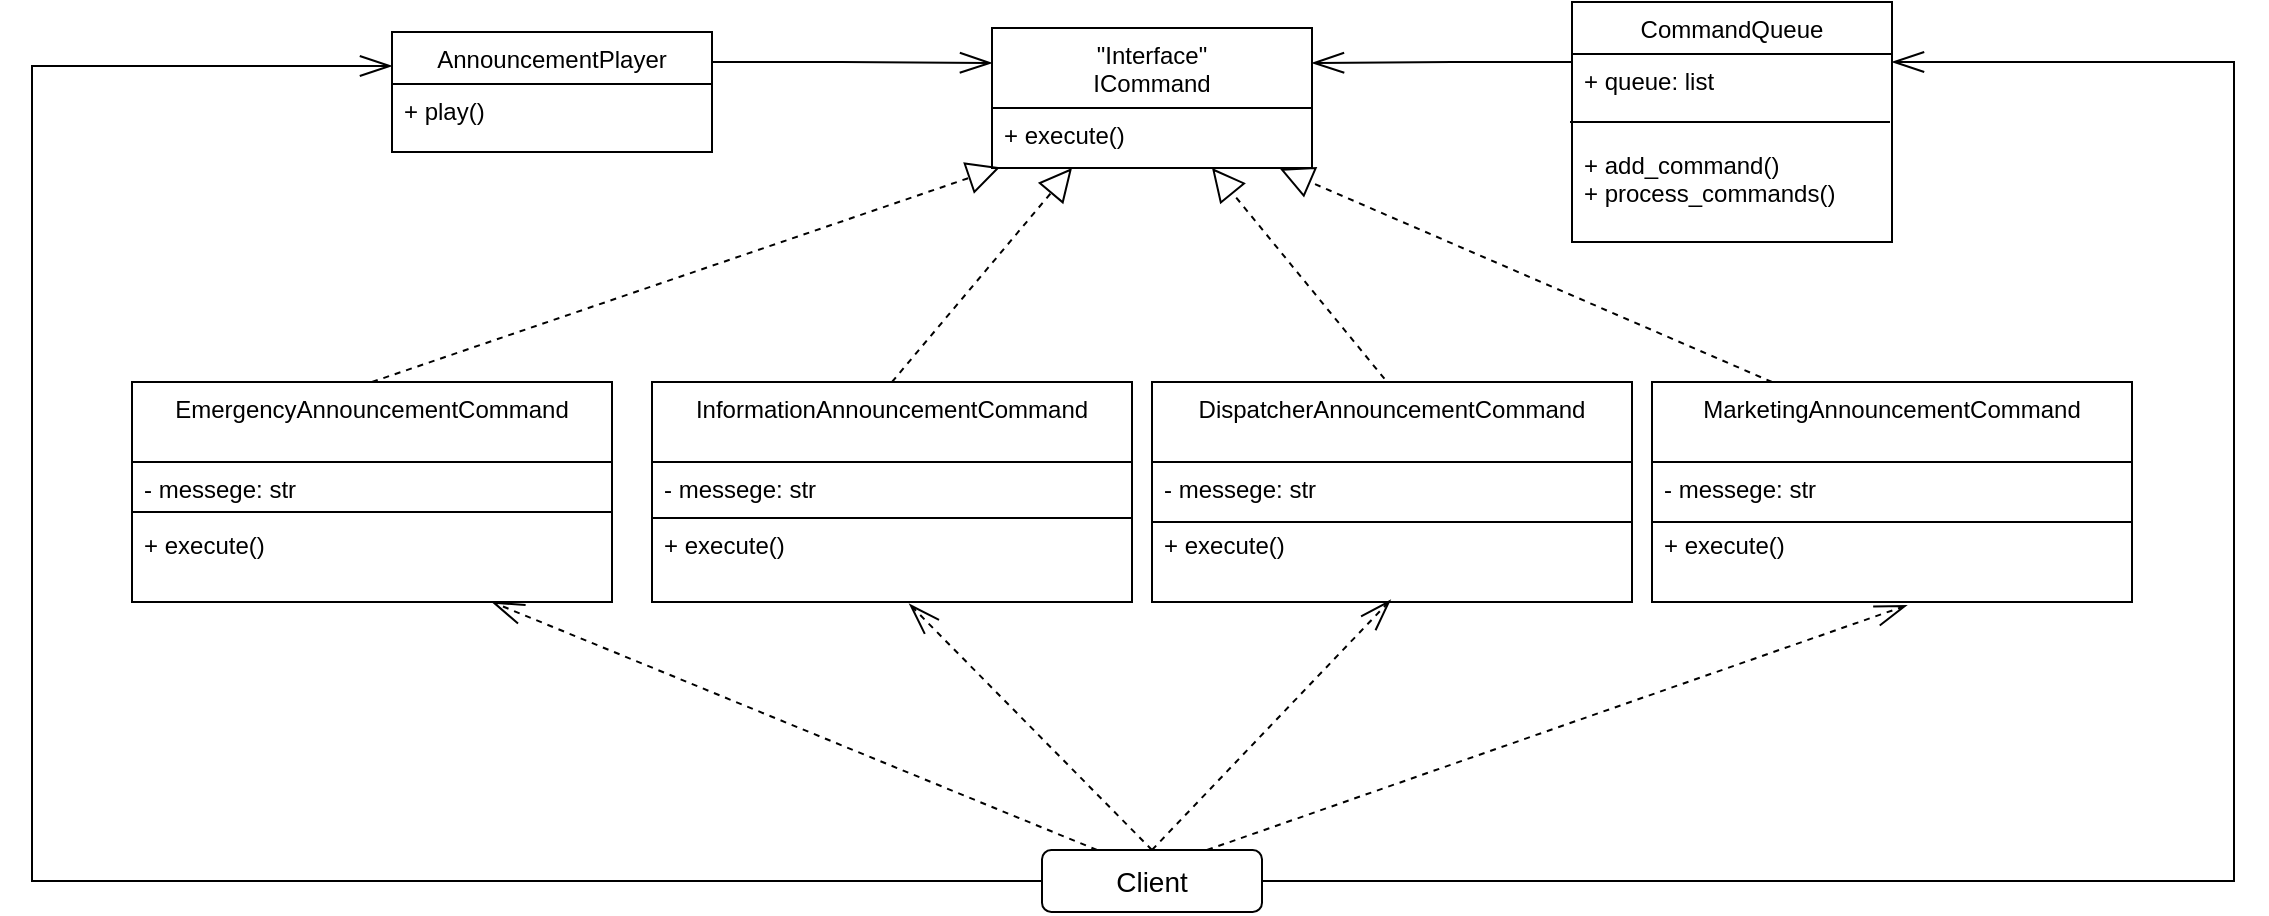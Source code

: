 <mxfile version="22.1.2" type="device">
  <diagram id="C5RBs43oDa-KdzZeNtuy" name="Page-1">
    <mxGraphModel dx="993" dy="640" grid="1" gridSize="10" guides="1" tooltips="1" connect="1" arrows="1" fold="1" page="1" pageScale="1" pageWidth="827" pageHeight="1169" math="0" shadow="0">
      <root>
        <mxCell id="WIyWlLk6GJQsqaUBKTNV-0" />
        <mxCell id="WIyWlLk6GJQsqaUBKTNV-1" parent="WIyWlLk6GJQsqaUBKTNV-0" />
        <mxCell id="_diJCjssBpCCi8u7aCQL-16" value="" style="endArrow=block;html=1;rounded=0;endFill=0;dashed=1;exitX=0.5;exitY=0;exitDx=0;exitDy=0;startSize=14;endSize=14;" edge="1" parent="WIyWlLk6GJQsqaUBKTNV-1">
          <mxGeometry width="50" height="50" relative="1" as="geometry">
            <mxPoint x="820.0" y="243" as="sourcePoint" />
            <mxPoint x="730" y="133" as="targetPoint" />
          </mxGeometry>
        </mxCell>
        <mxCell id="v6Yu-utYaVJWusc_bSwy-2" value="&lt;font style=&quot;font-size: 14px;&quot;&gt;Client&lt;/font&gt;" style="rounded=1;whiteSpace=wrap;html=1;" parent="WIyWlLk6GJQsqaUBKTNV-1" vertex="1">
          <mxGeometry x="645" y="474" width="110" height="31" as="geometry" />
        </mxCell>
        <mxCell id="v6Yu-utYaVJWusc_bSwy-4" value="AnnouncementPlayer" style="swimlane;fontStyle=0;align=center;verticalAlign=top;childLayout=stackLayout;horizontal=1;startSize=26;horizontalStack=0;resizeParent=1;resizeLast=0;collapsible=1;marginBottom=0;rounded=0;shadow=0;strokeWidth=1;" parent="WIyWlLk6GJQsqaUBKTNV-1" vertex="1">
          <mxGeometry x="320" y="65" width="160" height="60" as="geometry">
            <mxRectangle x="340" y="380" width="170" height="26" as="alternateBounds" />
          </mxGeometry>
        </mxCell>
        <mxCell id="v6Yu-utYaVJWusc_bSwy-5" value="+ play()" style="text;align=left;verticalAlign=top;spacingLeft=4;spacingRight=4;overflow=hidden;rotatable=0;points=[[0,0.5],[1,0.5]];portConstraint=eastwest;" parent="v6Yu-utYaVJWusc_bSwy-4" vertex="1">
          <mxGeometry y="26" width="160" height="24" as="geometry" />
        </mxCell>
        <mxCell id="_diJCjssBpCCi8u7aCQL-0" value="&quot;Interface&quot;&#xa;ICommand" style="swimlane;fontStyle=0;align=center;verticalAlign=top;childLayout=stackLayout;horizontal=1;startSize=40;horizontalStack=0;resizeParent=1;resizeLast=0;collapsible=1;marginBottom=0;rounded=0;shadow=0;strokeWidth=1;" vertex="1" parent="WIyWlLk6GJQsqaUBKTNV-1">
          <mxGeometry x="620" y="63" width="160" height="70" as="geometry">
            <mxRectangle x="340" y="380" width="170" height="26" as="alternateBounds" />
          </mxGeometry>
        </mxCell>
        <mxCell id="_diJCjssBpCCi8u7aCQL-1" value="+ execute()" style="text;align=left;verticalAlign=top;spacingLeft=4;spacingRight=4;overflow=hidden;rotatable=0;points=[[0,0.5],[1,0.5]];portConstraint=eastwest;" vertex="1" parent="_diJCjssBpCCi8u7aCQL-0">
          <mxGeometry y="40" width="160" height="30" as="geometry" />
        </mxCell>
        <mxCell id="_diJCjssBpCCi8u7aCQL-2" value="EmergencyAnnouncementCommand" style="swimlane;fontStyle=0;align=center;verticalAlign=top;childLayout=stackLayout;horizontal=1;startSize=40;horizontalStack=0;resizeParent=1;resizeLast=0;collapsible=1;marginBottom=0;rounded=0;shadow=0;strokeWidth=1;" vertex="1" parent="WIyWlLk6GJQsqaUBKTNV-1">
          <mxGeometry x="190" y="240" width="240" height="110" as="geometry">
            <mxRectangle x="340" y="380" width="170" height="26" as="alternateBounds" />
          </mxGeometry>
        </mxCell>
        <mxCell id="_diJCjssBpCCi8u7aCQL-10" value="" style="endArrow=none;html=1;rounded=0;exitX=0;exitY=0.5;exitDx=0;exitDy=0;entryX=1;entryY=0.5;entryDx=0;entryDy=0;" edge="1" parent="_diJCjssBpCCi8u7aCQL-2" source="_diJCjssBpCCi8u7aCQL-3" target="_diJCjssBpCCi8u7aCQL-3">
          <mxGeometry width="50" height="50" relative="1" as="geometry">
            <mxPoint x="330" y="10" as="sourcePoint" />
            <mxPoint x="380" y="-40" as="targetPoint" />
          </mxGeometry>
        </mxCell>
        <mxCell id="_diJCjssBpCCi8u7aCQL-3" value="- messege: str&#xa;&#xa;+ execute()" style="text;align=left;verticalAlign=top;spacingLeft=4;spacingRight=4;overflow=hidden;rotatable=0;points=[[0,0.5],[1,0.5]];portConstraint=eastwest;" vertex="1" parent="_diJCjssBpCCi8u7aCQL-2">
          <mxGeometry y="40" width="240" height="50" as="geometry" />
        </mxCell>
        <mxCell id="_diJCjssBpCCi8u7aCQL-4" value="InformationAnnouncementCommand" style="swimlane;fontStyle=0;align=center;verticalAlign=top;childLayout=stackLayout;horizontal=1;startSize=40;horizontalStack=0;resizeParent=1;resizeLast=0;collapsible=1;marginBottom=0;rounded=0;shadow=0;strokeWidth=1;" vertex="1" parent="WIyWlLk6GJQsqaUBKTNV-1">
          <mxGeometry x="450" y="240" width="240" height="110" as="geometry">
            <mxRectangle x="340" y="380" width="170" height="26" as="alternateBounds" />
          </mxGeometry>
        </mxCell>
        <mxCell id="_diJCjssBpCCi8u7aCQL-5" value="- messege: str&#xa;&#xa;+ execute()" style="text;align=left;verticalAlign=top;spacingLeft=4;spacingRight=4;overflow=hidden;rotatable=0;points=[[0,0.5],[1,0.5]];portConstraint=eastwest;" vertex="1" parent="_diJCjssBpCCi8u7aCQL-4">
          <mxGeometry y="40" width="240" height="70" as="geometry" />
        </mxCell>
        <mxCell id="_diJCjssBpCCi8u7aCQL-11" value="" style="endArrow=none;html=1;rounded=0;exitX=0;exitY=0.5;exitDx=0;exitDy=0;entryX=1;entryY=0.5;entryDx=0;entryDy=0;" edge="1" parent="_diJCjssBpCCi8u7aCQL-4">
          <mxGeometry width="50" height="50" relative="1" as="geometry">
            <mxPoint y="68" as="sourcePoint" />
            <mxPoint x="240" y="68" as="targetPoint" />
          </mxGeometry>
        </mxCell>
        <mxCell id="_diJCjssBpCCi8u7aCQL-6" value="DispatcherAnnouncementCommand" style="swimlane;fontStyle=0;align=center;verticalAlign=top;childLayout=stackLayout;horizontal=1;startSize=40;horizontalStack=0;resizeParent=1;resizeLast=0;collapsible=1;marginBottom=0;rounded=0;shadow=0;strokeWidth=1;" vertex="1" parent="WIyWlLk6GJQsqaUBKTNV-1">
          <mxGeometry x="700" y="240" width="240" height="110" as="geometry">
            <mxRectangle x="340" y="380" width="170" height="26" as="alternateBounds" />
          </mxGeometry>
        </mxCell>
        <mxCell id="_diJCjssBpCCi8u7aCQL-7" value="- messege: str&#xa;&#xa;+ execute()" style="text;align=left;verticalAlign=top;spacingLeft=4;spacingRight=4;overflow=hidden;rotatable=0;points=[[0,0.5],[1,0.5]];portConstraint=eastwest;" vertex="1" parent="_diJCjssBpCCi8u7aCQL-6">
          <mxGeometry y="40" width="240" height="70" as="geometry" />
        </mxCell>
        <mxCell id="_diJCjssBpCCi8u7aCQL-12" value="" style="endArrow=none;html=1;rounded=0;exitX=0;exitY=0.5;exitDx=0;exitDy=0;entryX=1;entryY=0.5;entryDx=0;entryDy=0;" edge="1" parent="_diJCjssBpCCi8u7aCQL-6">
          <mxGeometry width="50" height="50" relative="1" as="geometry">
            <mxPoint y="70" as="sourcePoint" />
            <mxPoint x="240" y="70" as="targetPoint" />
          </mxGeometry>
        </mxCell>
        <mxCell id="_diJCjssBpCCi8u7aCQL-8" value="MarketingAnnouncementCommand" style="swimlane;fontStyle=0;align=center;verticalAlign=top;childLayout=stackLayout;horizontal=1;startSize=40;horizontalStack=0;resizeParent=1;resizeLast=0;collapsible=1;marginBottom=0;rounded=0;shadow=0;strokeWidth=1;" vertex="1" parent="WIyWlLk6GJQsqaUBKTNV-1">
          <mxGeometry x="950" y="240" width="240" height="110" as="geometry">
            <mxRectangle x="340" y="380" width="170" height="26" as="alternateBounds" />
          </mxGeometry>
        </mxCell>
        <mxCell id="_diJCjssBpCCi8u7aCQL-9" value="- messege: str&#xa;&#xa;+ execute()" style="text;align=left;verticalAlign=top;spacingLeft=4;spacingRight=4;overflow=hidden;rotatable=0;points=[[0,0.5],[1,0.5]];portConstraint=eastwest;" vertex="1" parent="_diJCjssBpCCi8u7aCQL-8">
          <mxGeometry y="40" width="240" height="70" as="geometry" />
        </mxCell>
        <mxCell id="_diJCjssBpCCi8u7aCQL-13" value="" style="endArrow=none;html=1;rounded=0;exitX=0;exitY=0.5;exitDx=0;exitDy=0;entryX=1;entryY=0.5;entryDx=0;entryDy=0;" edge="1" parent="_diJCjssBpCCi8u7aCQL-8">
          <mxGeometry width="50" height="50" relative="1" as="geometry">
            <mxPoint y="70" as="sourcePoint" />
            <mxPoint x="240" y="70" as="targetPoint" />
          </mxGeometry>
        </mxCell>
        <mxCell id="_diJCjssBpCCi8u7aCQL-14" value="" style="endArrow=block;html=1;rounded=0;endFill=0;dashed=1;exitX=0.5;exitY=0;exitDx=0;exitDy=0;startSize=14;endSize=14;entryX=0.025;entryY=0.989;entryDx=0;entryDy=0;entryPerimeter=0;" edge="1" parent="WIyWlLk6GJQsqaUBKTNV-1" source="_diJCjssBpCCi8u7aCQL-2" target="_diJCjssBpCCi8u7aCQL-1">
          <mxGeometry width="50" height="50" relative="1" as="geometry">
            <mxPoint x="650" y="220" as="sourcePoint" />
            <mxPoint x="630" y="140" as="targetPoint" />
          </mxGeometry>
        </mxCell>
        <mxCell id="_diJCjssBpCCi8u7aCQL-15" value="" style="endArrow=block;html=1;rounded=0;endFill=0;dashed=1;exitX=0.5;exitY=0;exitDx=0;exitDy=0;startSize=14;endSize=14;entryX=0.25;entryY=1;entryDx=0;entryDy=0;entryPerimeter=0;" edge="1" parent="WIyWlLk6GJQsqaUBKTNV-1" source="_diJCjssBpCCi8u7aCQL-4" target="_diJCjssBpCCi8u7aCQL-1">
          <mxGeometry width="50" height="50" relative="1" as="geometry">
            <mxPoint x="320" y="250" as="sourcePoint" />
            <mxPoint x="634" y="140" as="targetPoint" />
          </mxGeometry>
        </mxCell>
        <mxCell id="_diJCjssBpCCi8u7aCQL-17" value="" style="endArrow=block;html=1;rounded=0;endFill=0;dashed=1;exitX=0.25;exitY=0;exitDx=0;exitDy=0;startSize=14;endSize=14;entryX=0.888;entryY=0.983;entryDx=0;entryDy=0;entryPerimeter=0;" edge="1" parent="WIyWlLk6GJQsqaUBKTNV-1" source="_diJCjssBpCCi8u7aCQL-8">
          <mxGeometry width="50" height="50" relative="1" as="geometry">
            <mxPoint x="1072" y="241" as="sourcePoint" />
            <mxPoint x="764.08" y="133.49" as="targetPoint" />
          </mxGeometry>
        </mxCell>
        <mxCell id="_diJCjssBpCCi8u7aCQL-18" value="" style="endArrow=openThin;html=1;rounded=0;endSize=14;startSize=14;dashed=1;endFill=0;exitX=0.25;exitY=0;exitDx=0;exitDy=0;entryX=0.75;entryY=1;entryDx=0;entryDy=0;" edge="1" parent="WIyWlLk6GJQsqaUBKTNV-1" source="v6Yu-utYaVJWusc_bSwy-2" target="_diJCjssBpCCi8u7aCQL-2">
          <mxGeometry width="50" height="50" relative="1" as="geometry">
            <mxPoint x="490" y="474" as="sourcePoint" />
            <mxPoint x="540" y="424" as="targetPoint" />
          </mxGeometry>
        </mxCell>
        <mxCell id="_diJCjssBpCCi8u7aCQL-20" value="" style="endArrow=openThin;html=1;rounded=0;endSize=14;startSize=14;dashed=1;endFill=0;exitX=0.75;exitY=0;exitDx=0;exitDy=0;entryX=0.531;entryY=1.024;entryDx=0;entryDy=0;entryPerimeter=0;" edge="1" parent="WIyWlLk6GJQsqaUBKTNV-1" source="v6Yu-utYaVJWusc_bSwy-2" target="_diJCjssBpCCi8u7aCQL-9">
          <mxGeometry width="50" height="50" relative="1" as="geometry">
            <mxPoint x="683" y="484" as="sourcePoint" />
            <mxPoint x="1060" y="370" as="targetPoint" />
          </mxGeometry>
        </mxCell>
        <mxCell id="_diJCjssBpCCi8u7aCQL-21" value="" style="endArrow=openThin;html=1;rounded=0;endSize=14;startSize=14;dashed=1;endFill=0;exitX=0.5;exitY=0;exitDx=0;exitDy=0;entryX=0.497;entryY=0.986;entryDx=0;entryDy=0;entryPerimeter=0;" edge="1" parent="WIyWlLk6GJQsqaUBKTNV-1" source="v6Yu-utYaVJWusc_bSwy-2" target="_diJCjssBpCCi8u7aCQL-7">
          <mxGeometry width="50" height="50" relative="1" as="geometry">
            <mxPoint x="738" y="484" as="sourcePoint" />
            <mxPoint x="1087" y="362" as="targetPoint" />
          </mxGeometry>
        </mxCell>
        <mxCell id="_diJCjssBpCCi8u7aCQL-22" value="" style="endArrow=openThin;html=1;rounded=0;endSize=14;startSize=14;dashed=1;endFill=0;exitX=0.5;exitY=0;exitDx=0;exitDy=0;entryX=0.536;entryY=1.014;entryDx=0;entryDy=0;entryPerimeter=0;" edge="1" parent="WIyWlLk6GJQsqaUBKTNV-1" source="v6Yu-utYaVJWusc_bSwy-2" target="_diJCjssBpCCi8u7aCQL-5">
          <mxGeometry width="50" height="50" relative="1" as="geometry">
            <mxPoint x="710" y="484" as="sourcePoint" />
            <mxPoint x="829" y="359" as="targetPoint" />
          </mxGeometry>
        </mxCell>
        <mxCell id="_diJCjssBpCCi8u7aCQL-25" style="edgeStyle=orthogonalEdgeStyle;rounded=0;orthogonalLoop=1;jettySize=auto;html=1;entryX=0;entryY=0.25;entryDx=0;entryDy=0;endArrow=openThin;endFill=0;endSize=14;startSize=14;exitX=1;exitY=0.25;exitDx=0;exitDy=0;" edge="1" parent="WIyWlLk6GJQsqaUBKTNV-1" source="v6Yu-utYaVJWusc_bSwy-4" target="_diJCjssBpCCi8u7aCQL-0">
          <mxGeometry relative="1" as="geometry">
            <mxPoint x="510" y="80" as="sourcePoint" />
          </mxGeometry>
        </mxCell>
        <mxCell id="_diJCjssBpCCi8u7aCQL-26" style="edgeStyle=orthogonalEdgeStyle;rounded=0;orthogonalLoop=1;jettySize=auto;html=1;entryX=0;entryY=0.5;entryDx=0;entryDy=0;endArrow=openThin;endFill=0;endSize=14;startSize=14;exitX=0;exitY=0.5;exitDx=0;exitDy=0;" edge="1" parent="WIyWlLk6GJQsqaUBKTNV-1" source="v6Yu-utYaVJWusc_bSwy-2">
          <mxGeometry relative="1" as="geometry">
            <mxPoint x="645" y="458.5" as="sourcePoint" />
            <mxPoint x="320" y="82.0" as="targetPoint" />
            <Array as="points">
              <mxPoint x="140" y="490" />
              <mxPoint x="140" y="82" />
            </Array>
          </mxGeometry>
        </mxCell>
        <mxCell id="_diJCjssBpCCi8u7aCQL-27" style="edgeStyle=orthogonalEdgeStyle;rounded=0;orthogonalLoop=1;jettySize=auto;html=1;endArrow=openThin;endFill=0;endSize=14;startSize=14;exitX=1;exitY=0.5;exitDx=0;exitDy=0;entryX=1;entryY=0.25;entryDx=0;entryDy=0;" edge="1" parent="WIyWlLk6GJQsqaUBKTNV-1" source="v6Yu-utYaVJWusc_bSwy-2" target="_diJCjssBpCCi8u7aCQL-29">
          <mxGeometry relative="1" as="geometry">
            <mxPoint x="1746" y="474" as="sourcePoint" />
            <mxPoint x="1150" y="110" as="targetPoint" />
            <Array as="points">
              <mxPoint x="1241" y="490" />
              <mxPoint x="1241" y="80" />
            </Array>
          </mxGeometry>
        </mxCell>
        <mxCell id="_diJCjssBpCCi8u7aCQL-31" style="edgeStyle=orthogonalEdgeStyle;rounded=0;orthogonalLoop=1;jettySize=auto;html=1;entryX=1;entryY=0.25;entryDx=0;entryDy=0;exitX=0;exitY=0.25;exitDx=0;exitDy=0;endArrow=openThin;endFill=0;endSize=14;startSize=14;" edge="1" parent="WIyWlLk6GJQsqaUBKTNV-1" source="_diJCjssBpCCi8u7aCQL-29" target="_diJCjssBpCCi8u7aCQL-0">
          <mxGeometry relative="1" as="geometry" />
        </mxCell>
        <mxCell id="_diJCjssBpCCi8u7aCQL-29" value="CommandQueue" style="swimlane;fontStyle=0;align=center;verticalAlign=top;childLayout=stackLayout;horizontal=1;startSize=26;horizontalStack=0;resizeParent=1;resizeLast=0;collapsible=1;marginBottom=0;rounded=0;shadow=0;strokeWidth=1;" vertex="1" parent="WIyWlLk6GJQsqaUBKTNV-1">
          <mxGeometry x="910" y="50" width="160" height="120" as="geometry">
            <mxRectangle x="340" y="380" width="170" height="26" as="alternateBounds" />
          </mxGeometry>
        </mxCell>
        <mxCell id="_diJCjssBpCCi8u7aCQL-30" value="+ queue: list&#xa;&#xa;&#xa;+ add_command()&#xa;+ process_commands()" style="text;align=left;verticalAlign=top;spacingLeft=4;spacingRight=4;overflow=hidden;rotatable=0;points=[[0,0.5],[1,0.5]];portConstraint=eastwest;" vertex="1" parent="_diJCjssBpCCi8u7aCQL-29">
          <mxGeometry y="26" width="160" height="94" as="geometry" />
        </mxCell>
        <mxCell id="_diJCjssBpCCi8u7aCQL-33" value="" style="endArrow=none;html=1;rounded=0;entryX=1;entryY=0.5;entryDx=0;entryDy=0;exitX=0;exitY=0.5;exitDx=0;exitDy=0;" edge="1" parent="_diJCjssBpCCi8u7aCQL-29">
          <mxGeometry width="50" height="50" relative="1" as="geometry">
            <mxPoint x="-1" y="60.0" as="sourcePoint" />
            <mxPoint x="159" y="60.0" as="targetPoint" />
          </mxGeometry>
        </mxCell>
      </root>
    </mxGraphModel>
  </diagram>
</mxfile>
